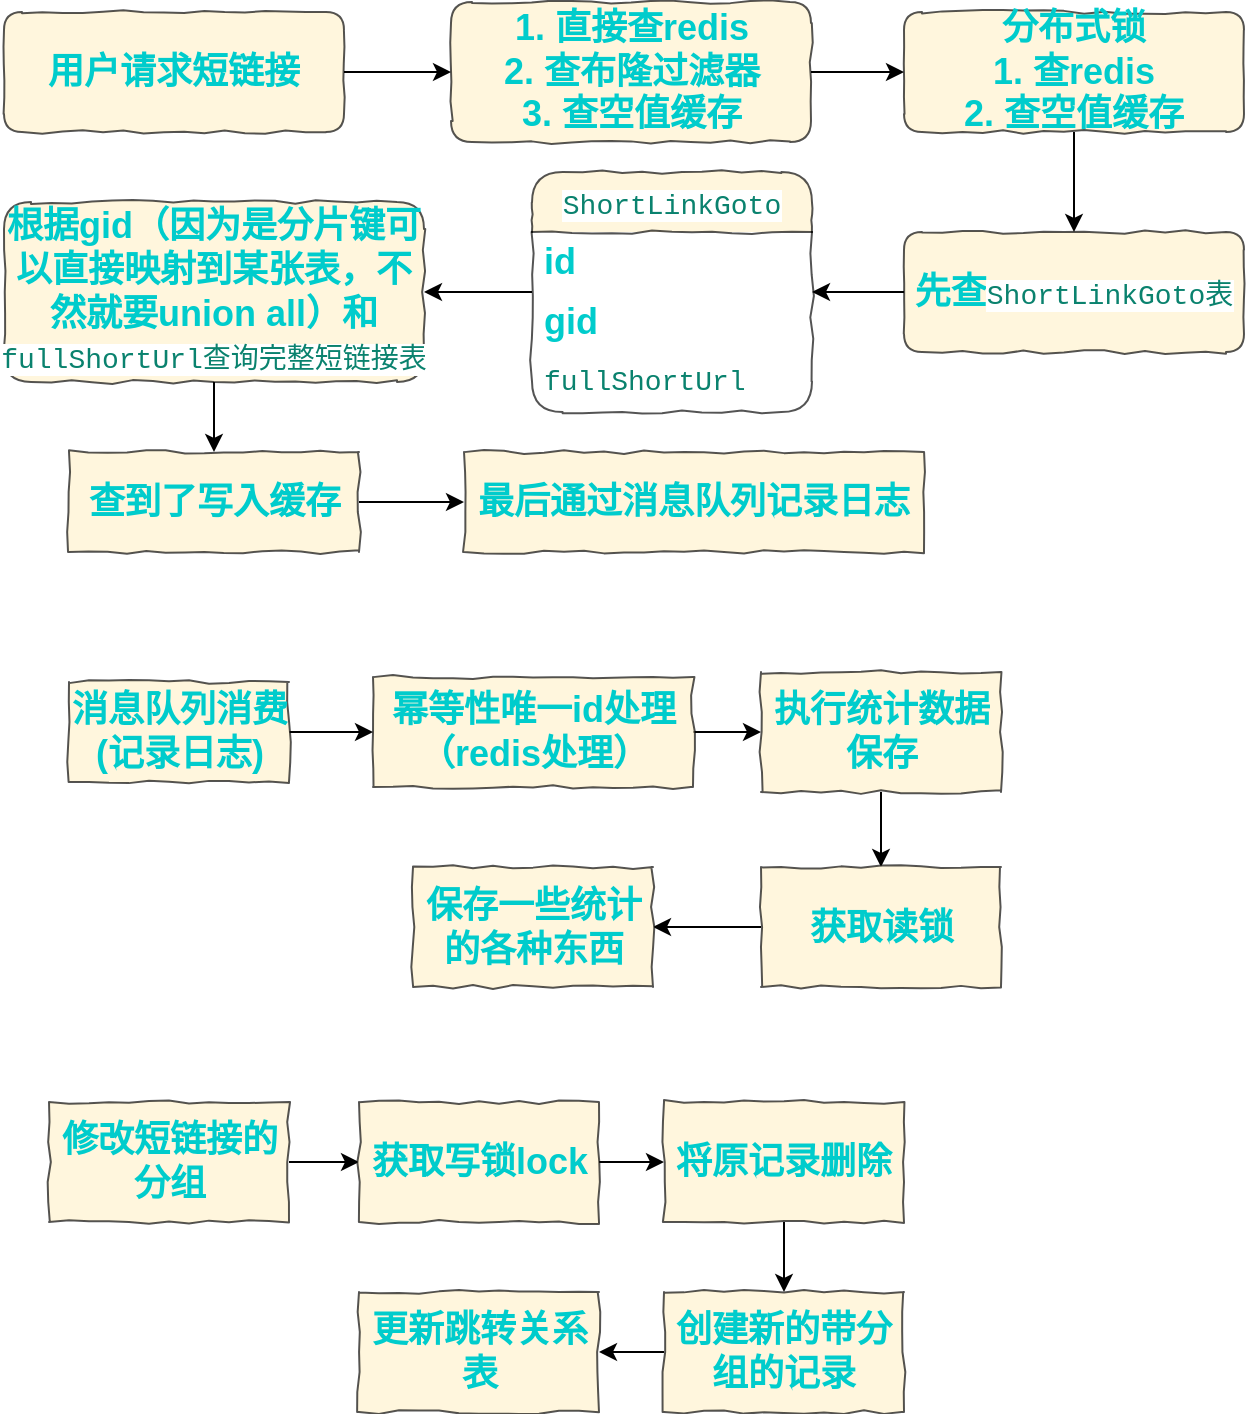 <mxfile version="26.1.1">
  <diagram name="第 1 页" id="V-Z3Ouj87rjAvePHcmoi">
    <mxGraphModel dx="1050" dy="522" grid="1" gridSize="10" guides="1" tooltips="1" connect="1" arrows="1" fold="1" page="1" pageScale="1" pageWidth="827" pageHeight="1169" math="0" shadow="0">
      <root>
        <mxCell id="0" />
        <mxCell id="1" parent="0" />
        <mxCell id="b7_Y6A8liDHWVlcpCu6--21" style="edgeStyle=orthogonalEdgeStyle;rounded=0;orthogonalLoop=1;jettySize=auto;html=1;fontFamily=Helvetica;fontSize=18;fontColor=light-dark(#00CCCC,#FF9090);fontStyle=1;labelBorderColor=none;labelBackgroundColor=none;autosize=0;" edge="1" parent="1" source="b7_Y6A8liDHWVlcpCu6--1" target="b7_Y6A8liDHWVlcpCu6--16">
          <mxGeometry relative="1" as="geometry" />
        </mxCell>
        <mxCell id="b7_Y6A8liDHWVlcpCu6--1" value="用户请求短链接" style="rounded=1;whiteSpace=wrap;html=1;fontSize=18;textShadow=0;fontStyle=1;comic=1;fillColor=#fff2cc;strokeColor=default;autosize=0;autosizeGrid=1;gradientColor=none;opacity=67;fontColor=light-dark(#00CCCC,#FF9090);labelBackgroundColor=none;labelBorderColor=none;horizontal=1;fontFamily=Helvetica;" vertex="1" parent="1">
          <mxGeometry x="10" y="40" width="170" height="60" as="geometry" />
        </mxCell>
        <mxCell id="b7_Y6A8liDHWVlcpCu6--24" style="edgeStyle=orthogonalEdgeStyle;rounded=0;orthogonalLoop=1;jettySize=auto;html=1;fontFamily=Helvetica;fontSize=18;fontColor=light-dark(#00CCCC,#FF9090);fontStyle=1;labelBorderColor=none;labelBackgroundColor=none;autosize=0;" edge="1" parent="1" source="b7_Y6A8liDHWVlcpCu6--4" target="b7_Y6A8liDHWVlcpCu6--7">
          <mxGeometry relative="1" as="geometry" />
        </mxCell>
        <mxCell id="b7_Y6A8liDHWVlcpCu6--4" value="先查&lt;span style=&quot;color: rgb(10, 130, 110); background-color: rgb(255, 255, 255); font-family: Consolas, &amp;quot;Courier New&amp;quot;, monospace; font-size: 14px; font-weight: normal; white-space: pre;&quot;&gt;ShortLinkGoto表&lt;/span&gt;" style="rounded=1;whiteSpace=wrap;html=1;fontSize=18;textShadow=0;fontStyle=1;comic=1;fillColor=#fff2cc;strokeColor=default;autosize=0;autosizeGrid=1;gradientColor=none;opacity=67;fontColor=light-dark(#00CCCC,#FF9090);labelBackgroundColor=none;labelBorderColor=none;horizontal=1;fontFamily=Helvetica;" vertex="1" parent="1">
          <mxGeometry x="460" y="150" width="170" height="60" as="geometry" />
        </mxCell>
        <mxCell id="b7_Y6A8liDHWVlcpCu6--25" style="edgeStyle=orthogonalEdgeStyle;rounded=0;orthogonalLoop=1;jettySize=auto;html=1;entryX=1;entryY=0.5;entryDx=0;entryDy=0;fontFamily=Helvetica;fontSize=18;fontColor=light-dark(#00CCCC,#FF9090);fontStyle=1;labelBorderColor=none;labelBackgroundColor=none;autosize=0;" edge="1" parent="1" source="b7_Y6A8liDHWVlcpCu6--7" target="b7_Y6A8liDHWVlcpCu6--13">
          <mxGeometry relative="1" as="geometry" />
        </mxCell>
        <mxCell id="b7_Y6A8liDHWVlcpCu6--7" value="&lt;span style=&quot;color: rgb(10, 130, 110); font-family: Consolas, &amp;quot;Courier New&amp;quot;, monospace; font-size: 14px; white-space: pre; background-color: rgb(255, 255, 255);&quot;&gt;ShortLinkGoto&lt;/span&gt;" style="swimlane;fontStyle=0;childLayout=stackLayout;horizontal=1;startSize=30;horizontalStack=0;resizeParent=1;resizeParentMax=0;resizeLast=0;collapsible=1;marginBottom=0;whiteSpace=wrap;html=1;rounded=1;comic=1;opacity=67;strokeColor=default;align=center;verticalAlign=middle;fontFamily=Helvetica;fontSize=18;fontColor=light-dark(#00CCCC,#FF9090);labelBorderColor=none;labelBackgroundColor=none;autosize=0;fillColor=#fff2cc;gradientColor=none;arcSize=17;" vertex="1" parent="1">
          <mxGeometry x="274" y="120" width="140" height="120" as="geometry" />
        </mxCell>
        <mxCell id="b7_Y6A8liDHWVlcpCu6--8" value="id" style="text;strokeColor=none;fillColor=none;align=left;verticalAlign=middle;spacingLeft=4;spacingRight=4;overflow=hidden;points=[[0,0.5],[1,0.5]];portConstraint=eastwest;rotatable=0;whiteSpace=wrap;html=1;fontFamily=Helvetica;fontSize=18;fontColor=light-dark(#00CCCC,#FF9090);fontStyle=1;labelBorderColor=none;labelBackgroundColor=none;autosize=0;" vertex="1" parent="b7_Y6A8liDHWVlcpCu6--7">
          <mxGeometry y="30" width="140" height="30" as="geometry" />
        </mxCell>
        <mxCell id="b7_Y6A8liDHWVlcpCu6--9" value="gid" style="text;strokeColor=none;fillColor=none;align=left;verticalAlign=middle;spacingLeft=4;spacingRight=4;overflow=hidden;points=[[0,0.5],[1,0.5]];portConstraint=eastwest;rotatable=0;whiteSpace=wrap;html=1;fontFamily=Helvetica;fontSize=18;fontColor=light-dark(#00CCCC,#FF9090);fontStyle=1;labelBorderColor=none;labelBackgroundColor=none;autosize=0;" vertex="1" parent="b7_Y6A8liDHWVlcpCu6--7">
          <mxGeometry y="60" width="140" height="30" as="geometry" />
        </mxCell>
        <mxCell id="b7_Y6A8liDHWVlcpCu6--10" value="&lt;div style=&quot;color: #141414;background-color: #ffffff;font-family: Consolas, &#39;Courier New&#39;, monospace;font-weight: normal;font-size: 14px;line-height: 19px;white-space: pre;&quot;&gt;&lt;span style=&quot;color: #0a826e;&quot;&gt;fullShortUrl&lt;/span&gt;&lt;/div&gt;" style="text;strokeColor=none;fillColor=none;align=left;verticalAlign=middle;spacingLeft=4;spacingRight=4;overflow=hidden;points=[[0,0.5],[1,0.5]];portConstraint=eastwest;rotatable=0;whiteSpace=wrap;html=1;fontFamily=Helvetica;fontSize=18;fontColor=light-dark(#00CCCC,#FF9090);fontStyle=1;labelBorderColor=none;labelBackgroundColor=none;autosize=0;" vertex="1" parent="b7_Y6A8liDHWVlcpCu6--7">
          <mxGeometry y="90" width="140" height="30" as="geometry" />
        </mxCell>
        <mxCell id="b7_Y6A8liDHWVlcpCu6--27" style="edgeStyle=orthogonalEdgeStyle;rounded=0;orthogonalLoop=1;jettySize=auto;html=1;entryX=0.5;entryY=0;entryDx=0;entryDy=0;fontFamily=Helvetica;fontSize=18;fontColor=light-dark(#00CCCC,#FF9090);fontStyle=1;labelBorderColor=none;labelBackgroundColor=none;autosize=0;" edge="1" parent="1" source="b7_Y6A8liDHWVlcpCu6--13" target="b7_Y6A8liDHWVlcpCu6--19">
          <mxGeometry relative="1" as="geometry" />
        </mxCell>
        <mxCell id="b7_Y6A8liDHWVlcpCu6--13" value="根据gid（因为是分片键可以直接映射到某张表，不然就要union all）和&lt;span style=&quot;color: rgb(10, 130, 110); font-family: Consolas, &amp;quot;Courier New&amp;quot;, monospace; font-size: 14px; font-weight: 400; text-align: left; white-space: pre; background-color: rgb(255, 255, 255);&quot;&gt;fullShortUrl查询完整短链接表&lt;/span&gt;" style="rounded=1;whiteSpace=wrap;html=1;fontSize=18;textShadow=0;fontStyle=1;comic=1;fillColor=#fff2cc;strokeColor=default;autosize=0;autosizeGrid=1;gradientColor=none;opacity=67;fontColor=light-dark(#00CCCC,#FF9090);labelBackgroundColor=none;labelBorderColor=none;horizontal=1;fontFamily=Helvetica;" vertex="1" parent="1">
          <mxGeometry x="10" y="135" width="210" height="90" as="geometry" />
        </mxCell>
        <mxCell id="b7_Y6A8liDHWVlcpCu6--22" style="edgeStyle=orthogonalEdgeStyle;rounded=0;orthogonalLoop=1;jettySize=auto;html=1;fontFamily=Helvetica;fontSize=18;fontColor=light-dark(#00CCCC,#FF9090);fontStyle=1;labelBorderColor=none;labelBackgroundColor=none;autosize=0;" edge="1" parent="1" source="b7_Y6A8liDHWVlcpCu6--16" target="b7_Y6A8liDHWVlcpCu6--18">
          <mxGeometry relative="1" as="geometry" />
        </mxCell>
        <mxCell id="b7_Y6A8liDHWVlcpCu6--16" value="1.&amp;nbsp;直接查redis&lt;div&gt;2. 查布隆过滤器&lt;/div&gt;&lt;div&gt;3.&amp;nbsp;查空值缓存&lt;/div&gt;" style="rounded=1;whiteSpace=wrap;html=1;fontSize=18;textShadow=0;fontStyle=1;comic=1;fillColor=#fff2cc;strokeColor=default;autosize=0;autosizeGrid=1;gradientColor=none;opacity=67;fontColor=light-dark(#00CCCC,#FF9090);labelBackgroundColor=none;labelBorderColor=none;horizontal=1;fontFamily=Helvetica;" vertex="1" parent="1">
          <mxGeometry x="233.5" y="35" width="180" height="70" as="geometry" />
        </mxCell>
        <mxCell id="b7_Y6A8liDHWVlcpCu6--23" style="edgeStyle=orthogonalEdgeStyle;rounded=0;orthogonalLoop=1;jettySize=auto;html=1;fontFamily=Helvetica;fontSize=18;fontColor=light-dark(#00CCCC,#FF9090);fontStyle=1;labelBorderColor=none;labelBackgroundColor=none;autosize=0;" edge="1" parent="1" source="b7_Y6A8liDHWVlcpCu6--18" target="b7_Y6A8liDHWVlcpCu6--4">
          <mxGeometry relative="1" as="geometry" />
        </mxCell>
        <mxCell id="b7_Y6A8liDHWVlcpCu6--18" value="分布式锁&lt;div&gt;1. 查redis&lt;/div&gt;&lt;div&gt;2. 查空值缓存&lt;/div&gt;" style="rounded=1;whiteSpace=wrap;html=1;fontSize=18;textShadow=0;fontStyle=1;comic=1;fillColor=#fff2cc;strokeColor=default;autosize=0;autosizeGrid=1;gradientColor=none;opacity=67;fontColor=light-dark(#00CCCC,#FF9090);labelBackgroundColor=none;labelBorderColor=none;horizontal=1;fontFamily=Helvetica;" vertex="1" parent="1">
          <mxGeometry x="460" y="40" width="170" height="60" as="geometry" />
        </mxCell>
        <mxCell id="b7_Y6A8liDHWVlcpCu6--28" style="edgeStyle=orthogonalEdgeStyle;rounded=0;orthogonalLoop=1;jettySize=auto;html=1;entryX=0;entryY=0.5;entryDx=0;entryDy=0;fontFamily=Helvetica;fontSize=18;fontColor=light-dark(#00CCCC,#FF9090);fontStyle=1;labelBorderColor=none;labelBackgroundColor=none;autosize=0;" edge="1" parent="1" source="b7_Y6A8liDHWVlcpCu6--19" target="b7_Y6A8liDHWVlcpCu6--20">
          <mxGeometry relative="1" as="geometry" />
        </mxCell>
        <mxCell id="b7_Y6A8liDHWVlcpCu6--19" value="查到了写入缓存" style="rounded=0;whiteSpace=wrap;html=1;comic=1;opacity=67;strokeColor=default;align=center;verticalAlign=middle;fontFamily=Helvetica;fontSize=18;fontColor=light-dark(#00CCCC,#FF9090);fontStyle=1;labelBorderColor=none;labelBackgroundColor=none;autosize=0;fillColor=#fff2cc;gradientColor=none;" vertex="1" parent="1">
          <mxGeometry x="42.5" y="260" width="145" height="50" as="geometry" />
        </mxCell>
        <mxCell id="b7_Y6A8liDHWVlcpCu6--20" value="最后通过消息队列记录日志" style="rounded=0;whiteSpace=wrap;html=1;comic=1;opacity=67;strokeColor=default;align=center;verticalAlign=middle;fontFamily=Helvetica;fontSize=18;fontColor=light-dark(#00CCCC,#FF9090);fontStyle=1;labelBorderColor=none;labelBackgroundColor=none;autosize=0;fillColor=#fff2cc;gradientColor=none;" vertex="1" parent="1">
          <mxGeometry x="240" y="260" width="230" height="50" as="geometry" />
        </mxCell>
        <mxCell id="b7_Y6A8liDHWVlcpCu6--31" style="edgeStyle=orthogonalEdgeStyle;rounded=0;orthogonalLoop=1;jettySize=auto;html=1;entryX=0;entryY=0.5;entryDx=0;entryDy=0;fontFamily=Helvetica;fontSize=18;fontColor=light-dark(#00CCCC,#FF9090);fontStyle=1;labelBorderColor=none;labelBackgroundColor=none;autosize=0;" edge="1" parent="1" source="b7_Y6A8liDHWVlcpCu6--29" target="b7_Y6A8liDHWVlcpCu6--30">
          <mxGeometry relative="1" as="geometry" />
        </mxCell>
        <mxCell id="b7_Y6A8liDHWVlcpCu6--29" value="消息队列消费(记录日志)" style="rounded=0;whiteSpace=wrap;html=1;comic=1;opacity=67;strokeColor=default;align=center;verticalAlign=middle;fontFamily=Helvetica;fontSize=18;fontColor=light-dark(#00CCCC,#FF9090);fontStyle=1;labelBorderColor=none;labelBackgroundColor=none;autosize=0;fillColor=#fff2cc;gradientColor=none;" vertex="1" parent="1">
          <mxGeometry x="42.5" y="375" width="110" height="50" as="geometry" />
        </mxCell>
        <mxCell id="b7_Y6A8liDHWVlcpCu6--33" style="edgeStyle=orthogonalEdgeStyle;rounded=0;orthogonalLoop=1;jettySize=auto;html=1;fontFamily=Helvetica;fontSize=18;fontColor=light-dark(#00CCCC,#FF9090);fontStyle=1;labelBorderColor=none;labelBackgroundColor=none;autosize=0;" edge="1" parent="1" source="b7_Y6A8liDHWVlcpCu6--30" target="b7_Y6A8liDHWVlcpCu6--32">
          <mxGeometry relative="1" as="geometry" />
        </mxCell>
        <mxCell id="b7_Y6A8liDHWVlcpCu6--30" value="幂等性唯一id处理（redis处理）" style="rounded=0;whiteSpace=wrap;html=1;comic=1;opacity=67;strokeColor=default;align=center;verticalAlign=middle;fontFamily=Helvetica;fontSize=18;fontColor=light-dark(#00CCCC,#FF9090);fontStyle=1;labelBorderColor=none;labelBackgroundColor=none;autosize=0;fillColor=#fff2cc;gradientColor=none;" vertex="1" parent="1">
          <mxGeometry x="194.5" y="372.5" width="160" height="55" as="geometry" />
        </mxCell>
        <mxCell id="b7_Y6A8liDHWVlcpCu6--37" style="edgeStyle=orthogonalEdgeStyle;rounded=0;orthogonalLoop=1;jettySize=auto;html=1;entryX=0.5;entryY=0;entryDx=0;entryDy=0;fontFamily=Helvetica;fontSize=18;fontColor=light-dark(#00CCCC,#FF9090);fontStyle=1;labelBorderColor=none;labelBackgroundColor=none;autosize=0;" edge="1" parent="1" source="b7_Y6A8liDHWVlcpCu6--32" target="b7_Y6A8liDHWVlcpCu6--35">
          <mxGeometry relative="1" as="geometry" />
        </mxCell>
        <mxCell id="b7_Y6A8liDHWVlcpCu6--32" value="执行统计数据保存" style="rounded=0;whiteSpace=wrap;html=1;comic=1;opacity=67;strokeColor=default;align=center;verticalAlign=middle;fontFamily=Helvetica;fontSize=18;fontColor=light-dark(#00CCCC,#FF9090);fontStyle=1;labelBorderColor=none;labelBackgroundColor=none;autosize=0;fillColor=#fff2cc;gradientColor=none;" vertex="1" parent="1">
          <mxGeometry x="388.5" y="370" width="120" height="60" as="geometry" />
        </mxCell>
        <mxCell id="b7_Y6A8liDHWVlcpCu6--39" style="edgeStyle=orthogonalEdgeStyle;rounded=0;orthogonalLoop=1;jettySize=auto;html=1;fontFamily=Helvetica;fontSize=18;fontColor=light-dark(#00CCCC,#FF9090);fontStyle=1;labelBorderColor=none;labelBackgroundColor=none;autosize=0;" edge="1" parent="1" source="b7_Y6A8liDHWVlcpCu6--35" target="b7_Y6A8liDHWVlcpCu6--38">
          <mxGeometry relative="1" as="geometry" />
        </mxCell>
        <mxCell id="b7_Y6A8liDHWVlcpCu6--35" value="获取读锁" style="rounded=0;whiteSpace=wrap;html=1;comic=1;opacity=67;strokeColor=default;align=center;verticalAlign=middle;fontFamily=Helvetica;fontSize=18;fontColor=light-dark(#00CCCC,#FF9090);fontStyle=1;labelBorderColor=none;labelBackgroundColor=none;autosize=0;fillColor=#fff2cc;gradientColor=none;" vertex="1" parent="1">
          <mxGeometry x="388.5" y="467.5" width="120" height="60" as="geometry" />
        </mxCell>
        <mxCell id="b7_Y6A8liDHWVlcpCu6--38" value="保存一些统计的各种东西" style="rounded=0;whiteSpace=wrap;html=1;comic=1;opacity=67;strokeColor=default;align=center;verticalAlign=middle;fontFamily=Helvetica;fontSize=18;fontColor=light-dark(#00CCCC,#FF9090);fontStyle=1;labelBorderColor=none;labelBackgroundColor=none;autosize=0;fillColor=#fff2cc;gradientColor=none;" vertex="1" parent="1">
          <mxGeometry x="214.5" y="467.5" width="120" height="60" as="geometry" />
        </mxCell>
        <mxCell id="b7_Y6A8liDHWVlcpCu6--47" style="edgeStyle=orthogonalEdgeStyle;rounded=0;orthogonalLoop=1;jettySize=auto;html=1;entryX=0;entryY=0.5;entryDx=0;entryDy=0;fontFamily=Helvetica;fontSize=18;fontColor=light-dark(#00CCCC,#FF9090);fontStyle=1;labelBorderColor=none;labelBackgroundColor=none;autosize=0;" edge="1" parent="1" source="b7_Y6A8liDHWVlcpCu6--40" target="b7_Y6A8liDHWVlcpCu6--41">
          <mxGeometry relative="1" as="geometry" />
        </mxCell>
        <mxCell id="b7_Y6A8liDHWVlcpCu6--40" value="修改短链接的分组" style="rounded=0;whiteSpace=wrap;html=1;comic=1;opacity=67;strokeColor=default;align=center;verticalAlign=middle;fontFamily=Helvetica;fontSize=18;fontColor=light-dark(#00CCCC,#FF9090);fontStyle=1;labelBorderColor=none;labelBackgroundColor=none;autosize=0;fillColor=#fff2cc;gradientColor=none;" vertex="1" parent="1">
          <mxGeometry x="32.5" y="585" width="120" height="60" as="geometry" />
        </mxCell>
        <mxCell id="b7_Y6A8liDHWVlcpCu6--48" style="edgeStyle=orthogonalEdgeStyle;rounded=0;orthogonalLoop=1;jettySize=auto;html=1;entryX=0;entryY=0.5;entryDx=0;entryDy=0;fontFamily=Helvetica;fontSize=18;fontColor=light-dark(#00CCCC,#FF9090);fontStyle=1;labelBorderColor=none;labelBackgroundColor=none;autosize=0;" edge="1" parent="1" source="b7_Y6A8liDHWVlcpCu6--41" target="b7_Y6A8liDHWVlcpCu6--42">
          <mxGeometry relative="1" as="geometry" />
        </mxCell>
        <mxCell id="b7_Y6A8liDHWVlcpCu6--41" value="获取写锁lock" style="rounded=0;whiteSpace=wrap;html=1;comic=1;opacity=67;strokeColor=default;align=center;verticalAlign=middle;fontFamily=Helvetica;fontSize=18;fontColor=light-dark(#00CCCC,#FF9090);fontStyle=1;labelBorderColor=none;labelBackgroundColor=none;autosize=0;fillColor=#fff2cc;gradientColor=none;" vertex="1" parent="1">
          <mxGeometry x="187.5" y="585" width="120" height="60" as="geometry" />
        </mxCell>
        <mxCell id="b7_Y6A8liDHWVlcpCu6--49" style="edgeStyle=orthogonalEdgeStyle;rounded=0;orthogonalLoop=1;jettySize=auto;html=1;fontFamily=Helvetica;fontSize=18;fontColor=light-dark(#00CCCC,#FF9090);fontStyle=1;labelBorderColor=none;labelBackgroundColor=none;autosize=0;" edge="1" parent="1" source="b7_Y6A8liDHWVlcpCu6--42" target="b7_Y6A8liDHWVlcpCu6--44">
          <mxGeometry relative="1" as="geometry" />
        </mxCell>
        <mxCell id="b7_Y6A8liDHWVlcpCu6--42" value="将原记录删除" style="rounded=0;whiteSpace=wrap;html=1;comic=1;opacity=67;strokeColor=default;align=center;verticalAlign=middle;fontFamily=Helvetica;fontSize=18;fontColor=light-dark(#00CCCC,#FF9090);fontStyle=1;labelBorderColor=none;labelBackgroundColor=none;autosize=0;fillColor=#fff2cc;gradientColor=none;" vertex="1" parent="1">
          <mxGeometry x="340" y="585" width="120" height="60" as="geometry" />
        </mxCell>
        <mxCell id="b7_Y6A8liDHWVlcpCu6--50" style="edgeStyle=orthogonalEdgeStyle;rounded=0;orthogonalLoop=1;jettySize=auto;html=1;fontFamily=Helvetica;fontSize=18;fontColor=light-dark(#00CCCC,#FF9090);fontStyle=1;labelBorderColor=none;labelBackgroundColor=none;autosize=0;" edge="1" parent="1" source="b7_Y6A8liDHWVlcpCu6--44" target="b7_Y6A8liDHWVlcpCu6--45">
          <mxGeometry relative="1" as="geometry" />
        </mxCell>
        <mxCell id="b7_Y6A8liDHWVlcpCu6--44" value="创建新的带分组的记录" style="rounded=0;whiteSpace=wrap;html=1;comic=1;opacity=67;strokeColor=default;align=center;verticalAlign=middle;fontFamily=Helvetica;fontSize=18;fontColor=light-dark(#00CCCC,#FF9090);fontStyle=1;labelBorderColor=none;labelBackgroundColor=none;autosize=0;fillColor=#fff2cc;gradientColor=none;" vertex="1" parent="1">
          <mxGeometry x="340" y="680" width="120" height="60" as="geometry" />
        </mxCell>
        <mxCell id="b7_Y6A8liDHWVlcpCu6--45" value="更新跳转关系表" style="rounded=0;whiteSpace=wrap;html=1;comic=1;opacity=67;strokeColor=default;align=center;verticalAlign=middle;fontFamily=Helvetica;fontSize=18;fontColor=light-dark(#00CCCC,#FF9090);fontStyle=1;labelBorderColor=none;labelBackgroundColor=none;autosize=0;fillColor=#fff2cc;gradientColor=none;" vertex="1" parent="1">
          <mxGeometry x="187.5" y="680" width="120" height="60" as="geometry" />
        </mxCell>
      </root>
    </mxGraphModel>
  </diagram>
</mxfile>
